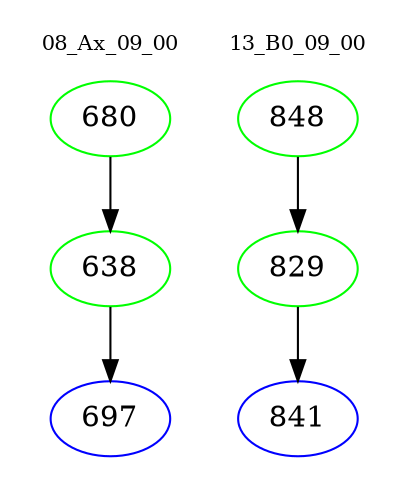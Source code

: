 digraph{
subgraph cluster_0 {
color = white
label = "08_Ax_09_00";
fontsize=10;
T0_680 [label="680", color="green"]
T0_680 -> T0_638 [color="black"]
T0_638 [label="638", color="green"]
T0_638 -> T0_697 [color="black"]
T0_697 [label="697", color="blue"]
}
subgraph cluster_1 {
color = white
label = "13_B0_09_00";
fontsize=10;
T1_848 [label="848", color="green"]
T1_848 -> T1_829 [color="black"]
T1_829 [label="829", color="green"]
T1_829 -> T1_841 [color="black"]
T1_841 [label="841", color="blue"]
}
}
